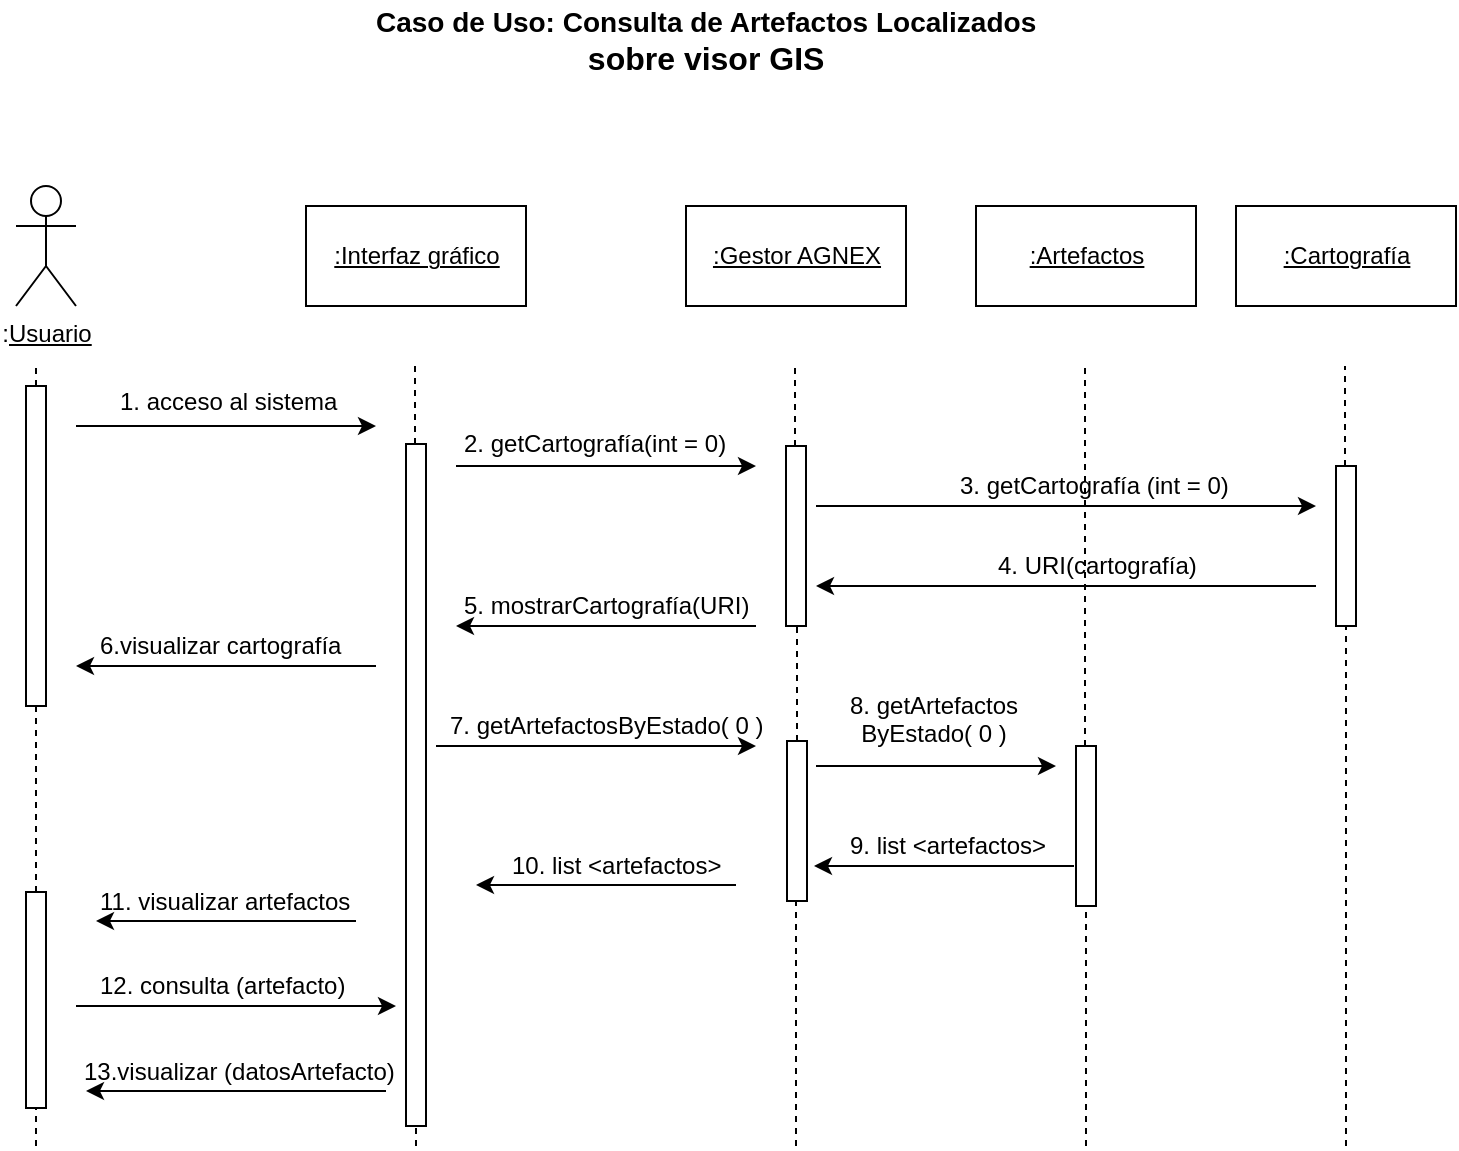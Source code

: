 <mxfile version="10.6.9" type="device"><diagram id="zVBxrjyOyzPNZAP5r-6K" name="Page-1"><mxGraphModel dx="994" dy="708" grid="1" gridSize="10" guides="1" tooltips="1" connect="1" arrows="1" fold="1" page="1" pageScale="1" pageWidth="827" pageHeight="1169" math="0" shadow="0"><root><mxCell id="0"/><mxCell id="1" parent="0"/><mxCell id="WPTcss5nwQJY9g5M_Fdu-1" value=":&lt;u&gt;Usuario&lt;/u&gt;" style="shape=umlActor;verticalLabelPosition=bottom;labelBackgroundColor=#ffffff;verticalAlign=top;html=1;" parent="1" vertex="1"><mxGeometry x="100" y="160" width="30" height="60" as="geometry"/></mxCell><mxCell id="WPTcss5nwQJY9g5M_Fdu-3" value="&lt;u&gt;:Interfaz gráfico&lt;/u&gt;" style="html=1;" parent="1" vertex="1"><mxGeometry x="245" y="170" width="110" height="50" as="geometry"/></mxCell><mxCell id="WPTcss5nwQJY9g5M_Fdu-4" value="&lt;u&gt;:Gestor AGNEX&lt;/u&gt;" style="html=1;" parent="1" vertex="1"><mxGeometry x="435" y="170" width="110" height="50" as="geometry"/></mxCell><mxCell id="WPTcss5nwQJY9g5M_Fdu-5" value="&lt;u&gt;:Artefactos&lt;/u&gt;" style="html=1;" parent="1" vertex="1"><mxGeometry x="580" y="170" width="110" height="50" as="geometry"/></mxCell><mxCell id="WPTcss5nwQJY9g5M_Fdu-11" value="" style="endArrow=none;dashed=1;html=1;" parent="1" source="WPTcss5nwQJY9g5M_Fdu-68" edge="1"><mxGeometry width="50" height="50" relative="1" as="geometry"><mxPoint x="110" y="640" as="sourcePoint"/><mxPoint x="110" y="250" as="targetPoint"/></mxGeometry></mxCell><mxCell id="WPTcss5nwQJY9g5M_Fdu-12" value="" style="endArrow=none;dashed=1;html=1;" parent="1" source="WPTcss5nwQJY9g5M_Fdu-74" edge="1"><mxGeometry width="50" height="50" relative="1" as="geometry"><mxPoint x="300" y="640" as="sourcePoint"/><mxPoint x="299.5" y="250" as="targetPoint"/></mxGeometry></mxCell><mxCell id="WPTcss5nwQJY9g5M_Fdu-13" value="" style="endArrow=none;dashed=1;html=1;" parent="1" source="WPTcss5nwQJY9g5M_Fdu-76" edge="1"><mxGeometry width="50" height="50" relative="1" as="geometry"><mxPoint x="490" y="640" as="sourcePoint"/><mxPoint x="489.5" y="250" as="targetPoint"/></mxGeometry></mxCell><mxCell id="WPTcss5nwQJY9g5M_Fdu-14" value="" style="endArrow=none;dashed=1;html=1;" parent="1" source="WPTcss5nwQJY9g5M_Fdu-80" edge="1"><mxGeometry width="50" height="50" relative="1" as="geometry"><mxPoint x="635" y="640" as="sourcePoint"/><mxPoint x="634.5" y="250" as="targetPoint"/></mxGeometry></mxCell><mxCell id="WPTcss5nwQJY9g5M_Fdu-15" value="" style="endArrow=classic;html=1;" parent="1" edge="1"><mxGeometry width="50" height="50" relative="1" as="geometry"><mxPoint x="130" y="280" as="sourcePoint"/><mxPoint x="280" y="280" as="targetPoint"/></mxGeometry></mxCell><mxCell id="WPTcss5nwQJY9g5M_Fdu-16" value="" style="endArrow=classic;html=1;" parent="1" edge="1"><mxGeometry width="50" height="50" relative="1" as="geometry"><mxPoint x="130" y="570" as="sourcePoint"/><mxPoint x="290" y="570" as="targetPoint"/></mxGeometry></mxCell><mxCell id="WPTcss5nwQJY9g5M_Fdu-17" value="" style="endArrow=classic;html=1;" parent="1" edge="1"><mxGeometry width="50" height="50" relative="1" as="geometry"><mxPoint x="310" y="440" as="sourcePoint"/><mxPoint x="470" y="440" as="targetPoint"/></mxGeometry></mxCell><mxCell id="WPTcss5nwQJY9g5M_Fdu-22" value="" style="endArrow=classic;html=1;" parent="1" edge="1"><mxGeometry width="50" height="50" relative="1" as="geometry"><mxPoint x="470" y="380" as="sourcePoint"/><mxPoint x="320" y="380" as="targetPoint"/></mxGeometry></mxCell><mxCell id="WPTcss5nwQJY9g5M_Fdu-23" value="" style="endArrow=classic;html=1;" parent="1" edge="1"><mxGeometry width="50" height="50" relative="1" as="geometry"><mxPoint x="320" y="300" as="sourcePoint"/><mxPoint x="470" y="300" as="targetPoint"/></mxGeometry></mxCell><mxCell id="WPTcss5nwQJY9g5M_Fdu-24" value="" style="endArrow=none;dashed=1;html=1;" parent="1" source="WPTcss5nwQJY9g5M_Fdu-78" edge="1"><mxGeometry width="50" height="50" relative="1" as="geometry"><mxPoint x="765" y="640" as="sourcePoint"/><mxPoint x="764.5" y="250" as="targetPoint"/></mxGeometry></mxCell><mxCell id="WPTcss5nwQJY9g5M_Fdu-25" value="&lt;u&gt;:Cartografía&lt;/u&gt;" style="html=1;" parent="1" vertex="1"><mxGeometry x="710" y="170" width="110" height="50" as="geometry"/></mxCell><mxCell id="WPTcss5nwQJY9g5M_Fdu-26" value="" style="endArrow=classic;html=1;" parent="1" edge="1"><mxGeometry width="50" height="50" relative="1" as="geometry"><mxPoint x="500" y="320" as="sourcePoint"/><mxPoint x="750" y="320" as="targetPoint"/></mxGeometry></mxCell><mxCell id="WPTcss5nwQJY9g5M_Fdu-27" value="" style="endArrow=classic;html=1;" parent="1" edge="1"><mxGeometry width="50" height="50" relative="1" as="geometry"><mxPoint x="750" y="360" as="sourcePoint"/><mxPoint x="500" y="360" as="targetPoint"/></mxGeometry></mxCell><mxCell id="WPTcss5nwQJY9g5M_Fdu-28" value="" style="endArrow=classic;html=1;" parent="1" edge="1"><mxGeometry width="50" height="50" relative="1" as="geometry"><mxPoint x="280" y="400" as="sourcePoint"/><mxPoint x="130" y="400" as="targetPoint"/></mxGeometry></mxCell><mxCell id="WPTcss5nwQJY9g5M_Fdu-29" value="" style="endArrow=classic;html=1;" parent="1" edge="1"><mxGeometry width="50" height="50" relative="1" as="geometry"><mxPoint x="500" y="450" as="sourcePoint"/><mxPoint x="620" y="450" as="targetPoint"/></mxGeometry></mxCell><mxCell id="WPTcss5nwQJY9g5M_Fdu-30" value="1. acceso al sistema" style="text;html=1;resizable=0;points=[];autosize=1;align=left;verticalAlign=top;spacingTop=-4;" parent="1" vertex="1"><mxGeometry x="150" y="258" width="120" height="20" as="geometry"/></mxCell><mxCell id="WPTcss5nwQJY9g5M_Fdu-31" value="2. getCartografía(int = 0)" style="text;html=1;resizable=0;points=[];autosize=1;align=left;verticalAlign=top;spacingTop=-4;" parent="1" vertex="1"><mxGeometry x="322" y="279" width="150" height="20" as="geometry"/></mxCell><mxCell id="WPTcss5nwQJY9g5M_Fdu-32" value="3. getCartografía (int = 0)" style="text;html=1;resizable=0;points=[];autosize=1;align=left;verticalAlign=top;spacingTop=-4;" parent="1" vertex="1"><mxGeometry x="570" y="300" width="150" height="20" as="geometry"/></mxCell><mxCell id="WPTcss5nwQJY9g5M_Fdu-35" value="4. URI(cartografía)" style="text;html=1;resizable=0;points=[];autosize=1;align=left;verticalAlign=top;spacingTop=-4;" parent="1" vertex="1"><mxGeometry x="589" y="340" width="110" height="20" as="geometry"/></mxCell><mxCell id="WPTcss5nwQJY9g5M_Fdu-36" value="5. mostrarCartografía(URI)" style="text;html=1;resizable=0;points=[];autosize=1;align=left;verticalAlign=top;spacingTop=-4;" parent="1" vertex="1"><mxGeometry x="322" y="360" width="160" height="20" as="geometry"/></mxCell><mxCell id="WPTcss5nwQJY9g5M_Fdu-39" value="6.visualizar cartografía" style="text;html=1;resizable=0;points=[];autosize=1;align=left;verticalAlign=top;spacingTop=-4;" parent="1" vertex="1"><mxGeometry x="140" y="380" width="140" height="20" as="geometry"/></mxCell><mxCell id="WPTcss5nwQJY9g5M_Fdu-40" value="7. getArtefactosByEstado( 0 )" style="text;html=1;resizable=0;points=[];autosize=1;align=left;verticalAlign=top;spacingTop=-4;" parent="1" vertex="1"><mxGeometry x="315" y="420" width="170" height="20" as="geometry"/></mxCell><mxCell id="WPTcss5nwQJY9g5M_Fdu-41" value="8. getArtefactos&lt;br&gt;&lt;div style=&quot;text-align: center&quot;&gt;&lt;span&gt;ByEstado( 0 )&lt;/span&gt;&lt;/div&gt;" style="text;html=1;resizable=0;points=[];autosize=1;align=left;verticalAlign=top;spacingTop=-4;" parent="1" vertex="1"><mxGeometry x="515" y="410" width="100" height="30" as="geometry"/></mxCell><mxCell id="WPTcss5nwQJY9g5M_Fdu-42" value="" style="endArrow=classic;html=1;" parent="1" edge="1"><mxGeometry width="50" height="50" relative="1" as="geometry"><mxPoint x="629" y="500" as="sourcePoint"/><mxPoint x="499" y="500" as="targetPoint"/></mxGeometry></mxCell><mxCell id="WPTcss5nwQJY9g5M_Fdu-43" value="9. list &amp;lt;artefactos&amp;gt;" style="text;html=1;resizable=0;points=[];autosize=1;align=left;verticalAlign=top;spacingTop=-4;" parent="1" vertex="1"><mxGeometry x="515" y="480" width="110" height="20" as="geometry"/></mxCell><mxCell id="WPTcss5nwQJY9g5M_Fdu-44" value="" style="endArrow=classic;html=1;" parent="1" edge="1"><mxGeometry width="50" height="50" relative="1" as="geometry"><mxPoint x="460" y="509.5" as="sourcePoint"/><mxPoint x="330" y="509.5" as="targetPoint"/></mxGeometry></mxCell><mxCell id="WPTcss5nwQJY9g5M_Fdu-45" value="10. list &amp;lt;artefactos&amp;gt;" style="text;html=1;resizable=0;points=[];autosize=1;align=left;verticalAlign=top;spacingTop=-4;" parent="1" vertex="1"><mxGeometry x="346" y="489.5" width="120" height="20" as="geometry"/></mxCell><mxCell id="WPTcss5nwQJY9g5M_Fdu-46" value="" style="endArrow=classic;html=1;" parent="1" edge="1"><mxGeometry width="50" height="50" relative="1" as="geometry"><mxPoint x="270" y="527.5" as="sourcePoint"/><mxPoint x="140" y="527.5" as="targetPoint"/></mxGeometry></mxCell><mxCell id="WPTcss5nwQJY9g5M_Fdu-47" value="11. visualizar artefactos" style="text;html=1;resizable=0;points=[];autosize=1;align=left;verticalAlign=top;spacingTop=-4;" parent="1" vertex="1"><mxGeometry x="140" y="507.5" width="140" height="20" as="geometry"/></mxCell><mxCell id="WPTcss5nwQJY9g5M_Fdu-48" value="12. consulta (artefacto)" style="text;html=1;resizable=0;points=[];autosize=1;align=left;verticalAlign=top;spacingTop=-4;" parent="1" vertex="1"><mxGeometry x="140" y="550" width="140" height="20" as="geometry"/></mxCell><mxCell id="WPTcss5nwQJY9g5M_Fdu-49" value="13.visualizar (datosArtefacto)" style="text;html=1;resizable=0;points=[];autosize=1;align=left;verticalAlign=top;spacingTop=-4;" parent="1" vertex="1"><mxGeometry x="132" y="592.5" width="170" height="20" as="geometry"/></mxCell><mxCell id="WPTcss5nwQJY9g5M_Fdu-50" value="" style="endArrow=classic;html=1;" parent="1" edge="1"><mxGeometry width="50" height="50" relative="1" as="geometry"><mxPoint x="285" y="612.5" as="sourcePoint"/><mxPoint x="135" y="612.5" as="targetPoint"/></mxGeometry></mxCell><mxCell id="WPTcss5nwQJY9g5M_Fdu-64" value="&lt;font style=&quot;font-size: 14px&quot;&gt;&lt;b&gt;Caso de Uso: Consulta de Artefactos Localizados &lt;br&gt;&lt;/b&gt;&lt;/font&gt;&lt;div style=&quot;text-align: center&quot;&gt;&lt;span&gt;&lt;font size=&quot;3&quot;&gt;&lt;b&gt;sobre visor GIS&lt;/b&gt;&lt;/font&gt;&lt;/span&gt;&lt;/div&gt;" style="text;html=1;resizable=0;points=[];autosize=1;align=left;verticalAlign=top;spacingTop=-4;" parent="1" vertex="1"><mxGeometry x="278" y="67" width="350" height="30" as="geometry"/></mxCell><mxCell id="WPTcss5nwQJY9g5M_Fdu-68" value="" style="html=1;points=[];perimeter=orthogonalPerimeter;" parent="1" vertex="1"><mxGeometry x="105" y="260" width="10" height="160" as="geometry"/></mxCell><mxCell id="WPTcss5nwQJY9g5M_Fdu-69" value="" style="endArrow=none;dashed=1;html=1;" parent="1" source="WPTcss5nwQJY9g5M_Fdu-72" target="WPTcss5nwQJY9g5M_Fdu-68" edge="1"><mxGeometry width="50" height="50" relative="1" as="geometry"><mxPoint x="110" y="640" as="sourcePoint"/><mxPoint x="110" y="250" as="targetPoint"/></mxGeometry></mxCell><mxCell id="WPTcss5nwQJY9g5M_Fdu-72" value="" style="html=1;points=[];perimeter=orthogonalPerimeter;" parent="1" vertex="1"><mxGeometry x="105" y="513" width="10" height="108" as="geometry"/></mxCell><mxCell id="WPTcss5nwQJY9g5M_Fdu-73" value="" style="endArrow=none;dashed=1;html=1;" parent="1" target="WPTcss5nwQJY9g5M_Fdu-72" edge="1"><mxGeometry width="50" height="50" relative="1" as="geometry"><mxPoint x="110" y="640" as="sourcePoint"/><mxPoint x="110" y="420" as="targetPoint"/></mxGeometry></mxCell><mxCell id="WPTcss5nwQJY9g5M_Fdu-74" value="" style="html=1;points=[];perimeter=orthogonalPerimeter;" parent="1" vertex="1"><mxGeometry x="295" y="289" width="10" height="341" as="geometry"/></mxCell><mxCell id="WPTcss5nwQJY9g5M_Fdu-75" value="" style="endArrow=none;dashed=1;html=1;" parent="1" target="WPTcss5nwQJY9g5M_Fdu-74" edge="1"><mxGeometry width="50" height="50" relative="1" as="geometry"><mxPoint x="300" y="640" as="sourcePoint"/><mxPoint x="299.5" y="250" as="targetPoint"/></mxGeometry></mxCell><mxCell id="WPTcss5nwQJY9g5M_Fdu-76" value="" style="html=1;points=[];perimeter=orthogonalPerimeter;" parent="1" vertex="1"><mxGeometry x="485" y="290" width="10" height="90" as="geometry"/></mxCell><mxCell id="WPTcss5nwQJY9g5M_Fdu-77" value="" style="endArrow=none;dashed=1;html=1;" parent="1" source="WPTcss5nwQJY9g5M_Fdu-82" target="WPTcss5nwQJY9g5M_Fdu-76" edge="1"><mxGeometry width="50" height="50" relative="1" as="geometry"><mxPoint x="490" y="640" as="sourcePoint"/><mxPoint x="489.5" y="250" as="targetPoint"/></mxGeometry></mxCell><mxCell id="WPTcss5nwQJY9g5M_Fdu-78" value="" style="html=1;points=[];perimeter=orthogonalPerimeter;" parent="1" vertex="1"><mxGeometry x="760" y="300" width="10" height="80" as="geometry"/></mxCell><mxCell id="WPTcss5nwQJY9g5M_Fdu-79" value="" style="endArrow=none;dashed=1;html=1;" parent="1" target="WPTcss5nwQJY9g5M_Fdu-78" edge="1"><mxGeometry width="50" height="50" relative="1" as="geometry"><mxPoint x="765" y="640" as="sourcePoint"/><mxPoint x="764.5" y="250" as="targetPoint"/></mxGeometry></mxCell><mxCell id="WPTcss5nwQJY9g5M_Fdu-80" value="" style="html=1;points=[];perimeter=orthogonalPerimeter;" parent="1" vertex="1"><mxGeometry x="630" y="440" width="10" height="80" as="geometry"/></mxCell><mxCell id="WPTcss5nwQJY9g5M_Fdu-81" value="" style="endArrow=none;dashed=1;html=1;" parent="1" target="WPTcss5nwQJY9g5M_Fdu-80" edge="1"><mxGeometry width="50" height="50" relative="1" as="geometry"><mxPoint x="635" y="640" as="sourcePoint"/><mxPoint x="634.5" y="250" as="targetPoint"/></mxGeometry></mxCell><mxCell id="WPTcss5nwQJY9g5M_Fdu-82" value="" style="html=1;points=[];perimeter=orthogonalPerimeter;" parent="1" vertex="1"><mxGeometry x="485.5" y="437.5" width="10" height="80" as="geometry"/></mxCell><mxCell id="WPTcss5nwQJY9g5M_Fdu-83" value="" style="endArrow=none;dashed=1;html=1;" parent="1" target="WPTcss5nwQJY9g5M_Fdu-82" edge="1"><mxGeometry width="50" height="50" relative="1" as="geometry"><mxPoint x="490" y="640" as="sourcePoint"/><mxPoint x="490" y="380" as="targetPoint"/></mxGeometry></mxCell></root></mxGraphModel></diagram></mxfile>
